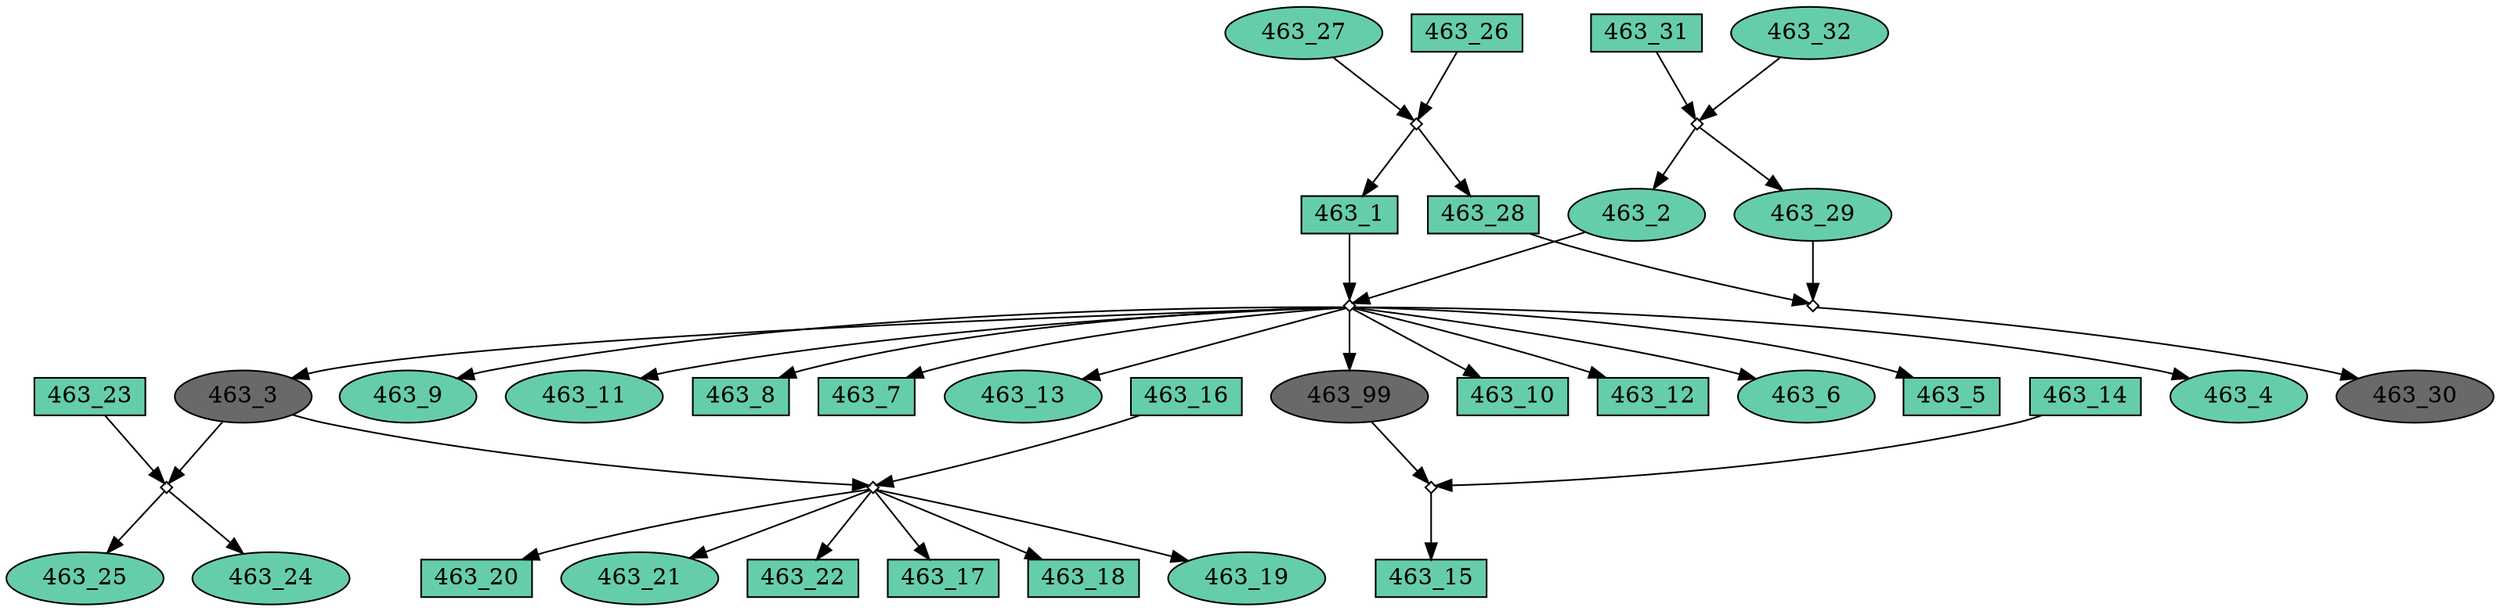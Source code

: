 digraph {
	"463_1" [shape=box fillcolor=aquamarine3 fontcolor=black height=0.3 regular=0 shape=box style=filled width=0.5]
	"463_26x463_27" -> "463_1"
	"463_1" -> "463_1x463_2"
	"463_28" [shape=box fillcolor=aquamarine3 fontcolor=black height=0.3 regular=0 shape=box style=filled width=0.5]
	"463_26x463_27" -> "463_28"
	"463_28" -> "463_28x463_29"
	"463_2" [shape=box fillcolor=aquamarine3 fontcolor=black height=0.3 regular=0 shape=ellipse style=filled width=0.5]
	"463_31x463_32" -> "463_2"
	"463_2" -> "463_1x463_2"
	"463_30" [shape=box fillcolor=dimgrey fontcolor=black height=0.3 regular=0 shape=ellipse style=filled width=0.5]
	"463_28x463_29" -> "463_30"
	"463_99" [shape=box fillcolor=dimgrey fontcolor=black height=0.3 regular=0 shape=ellipse style=filled width=0.5]
	"463_1x463_2" -> "463_99"
	"463_99" -> "463_14x463_99"
	"463_25" [shape=box fillcolor=aquamarine3 fontcolor=black height=0.3 regular=0 shape=ellipse style=filled width=0.5]
	"463_23x463_3" -> "463_25"
	"463_24" [shape=box fillcolor=aquamarine3 fontcolor=black height=0.3 regular=0 shape=ellipse style=filled width=0.5]
	"463_23x463_3" -> "463_24"
	"463_14" [shape=box fillcolor=aquamarine3 fontcolor=black height=0.3 regular=0 shape=box style=filled width=0.5]
	"463_14" -> "463_14x463_99"
	"463_27" [shape=box fillcolor=aquamarine3 fontcolor=black height=0.3 regular=0 shape=ellipse style=filled width=0.5]
	"463_27" -> "463_26x463_27"
	"463_15" [shape=box fillcolor=aquamarine3 fontcolor=black height=0.3 regular=0 shape=box style=filled width=0.5]
	"463_14x463_99" -> "463_15"
	"463_16" [shape=box fillcolor=aquamarine3 fontcolor=black height=0.3 regular=0 shape=box style=filled width=0.5]
	"463_16" -> "463_16x463_3"
	"463_17" [shape=box fillcolor=aquamarine3 fontcolor=black height=0.3 regular=0 shape=box style=filled width=0.5]
	"463_16x463_3" -> "463_17"
	"463_18" [shape=box fillcolor=aquamarine3 fontcolor=black height=0.3 regular=0 shape=box style=filled width=0.5]
	"463_16x463_3" -> "463_18"
	"463_19" [shape=box fillcolor=aquamarine3 fontcolor=black height=0.3 regular=0 shape=ellipse style=filled width=0.5]
	"463_16x463_3" -> "463_19"
	"463_20" [shape=box fillcolor=aquamarine3 fontcolor=black height=0.3 regular=0 shape=box style=filled width=0.5]
	"463_16x463_3" -> "463_20"
	"463_26" [shape=box fillcolor=aquamarine3 fontcolor=black height=0.3 regular=0 shape=box style=filled width=0.5]
	"463_26" -> "463_26x463_27"
	"463_21" [shape=box fillcolor=aquamarine3 fontcolor=black height=0.3 regular=0 shape=ellipse style=filled width=0.5]
	"463_16x463_3" -> "463_21"
	"463_22" [shape=box fillcolor=aquamarine3 fontcolor=black height=0.3 regular=0 shape=box style=filled width=0.5]
	"463_16x463_3" -> "463_22"
	"463_23" [shape=box fillcolor=aquamarine3 fontcolor=black height=0.3 regular=0 shape=box style=filled width=0.5]
	"463_23" -> "463_23x463_3"
	"463_29" [shape=box fillcolor=aquamarine3 fontcolor=black height=0.3 regular=0 shape=ellipse style=filled width=0.5]
	"463_31x463_32" -> "463_29"
	"463_29" -> "463_28x463_29"
	"463_31" [shape=box fillcolor=aquamarine3 fontcolor=black height=0.3 regular=0 shape=box style=filled width=0.5]
	"463_31" -> "463_31x463_32"
	"463_32" [shape=box fillcolor=aquamarine3 fontcolor=black height=0.3 regular=0 shape=ellipse style=filled width=0.5]
	"463_32" -> "463_31x463_32"
	"463_11" [shape=box fillcolor=aquamarine3 fontcolor=black height=0.3 regular=0 shape=ellipse style=filled width=0.5]
	"463_1x463_2" -> "463_11"
	"463_3" [shape=box fillcolor=dimgrey fontcolor=black height=0.3 regular=0 shape=ellipse style=filled width=0.5]
	"463_1x463_2" -> "463_3"
	"463_3" -> "463_23x463_3"
	"463_3" -> "463_16x463_3"
	"463_8" [shape=box fillcolor=aquamarine3 fontcolor=black height=0.3 regular=0 shape=box style=filled width=0.5]
	"463_1x463_2" -> "463_8"
	"463_7" [shape=box fillcolor=aquamarine3 fontcolor=black height=0.3 regular=0 shape=box style=filled width=0.5]
	"463_1x463_2" -> "463_7"
	"463_13" [shape=box fillcolor=aquamarine3 fontcolor=black height=0.3 regular=0 shape=ellipse style=filled width=0.5]
	"463_1x463_2" -> "463_13"
	"463_10" [shape=box fillcolor=aquamarine3 fontcolor=black height=0.3 regular=0 shape=box style=filled width=0.5]
	"463_1x463_2" -> "463_10"
	"463_12" [shape=box fillcolor=aquamarine3 fontcolor=black height=0.3 regular=0 shape=box style=filled width=0.5]
	"463_1x463_2" -> "463_12"
	"463_6" [shape=box fillcolor=aquamarine3 fontcolor=black height=0.3 regular=0 shape=ellipse style=filled width=0.5]
	"463_1x463_2" -> "463_6"
	"463_5" [shape=box fillcolor=aquamarine3 fontcolor=black height=0.3 regular=0 shape=box style=filled width=0.5]
	"463_1x463_2" -> "463_5"
	"463_4" [shape=box fillcolor=aquamarine3 fontcolor=black height=0.3 regular=0 shape=ellipse style=filled width=0.5]
	"463_1x463_2" -> "463_4"
	"463_9" [shape=box fillcolor=aquamarine3 fontcolor=black height=0.3 regular=0 shape=ellipse style=filled width=0.5]
	"463_1x463_2" -> "463_9"
	"463_26x463_27" [label="" height=.1 shape=diamond width=.1]
	"463_28x463_29" [label="" height=.1 shape=diamond width=.1]
	"463_14x463_99" [label="" height=.1 shape=diamond width=.1]
	"463_23x463_3" [label="" height=.1 shape=diamond width=.1]
	"463_1x463_2" [label="" height=.1 shape=diamond width=.1]
	"463_16x463_3" [label="" height=.1 shape=diamond width=.1]
	"463_31x463_32" [label="" height=.1 shape=diamond width=.1]
}
